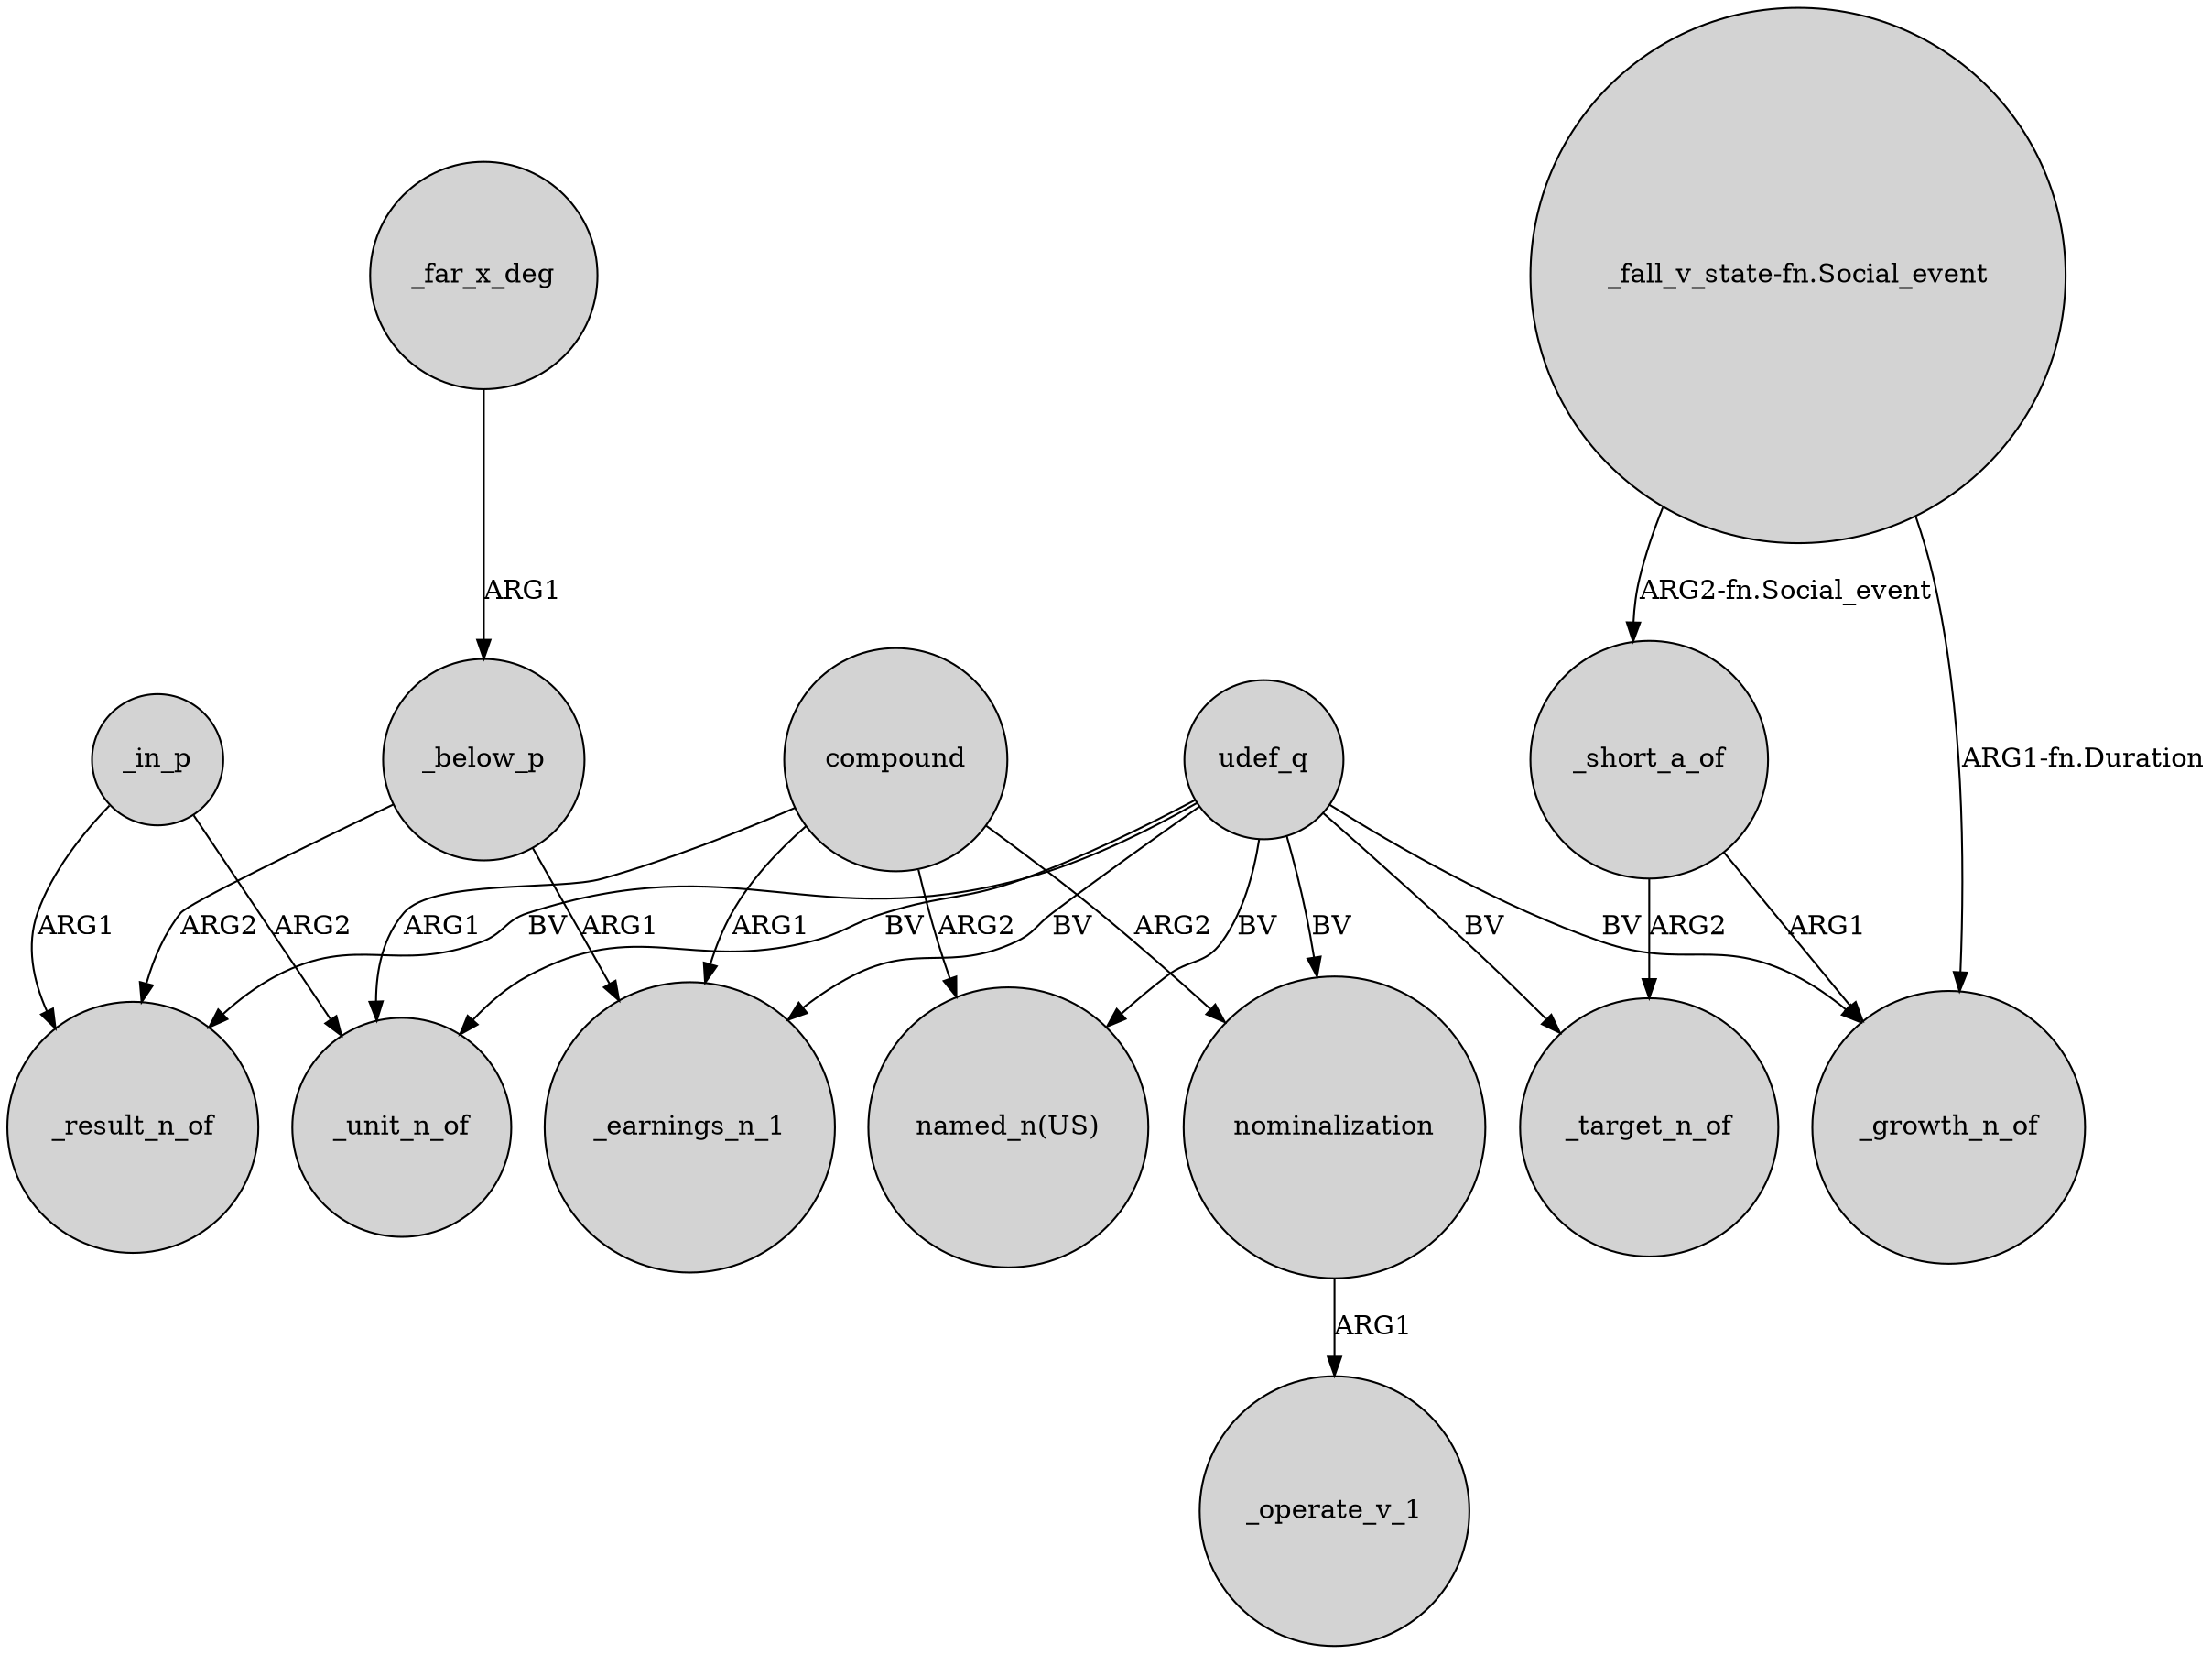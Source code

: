 digraph {
	node [shape=circle style=filled]
	udef_q -> _unit_n_of [label=BV]
	udef_q -> nominalization [label=BV]
	nominalization -> _operate_v_1 [label=ARG1]
	"_fall_v_state-fn.Social_event" -> _growth_n_of [label="ARG1-fn.Duration"]
	_below_p -> _result_n_of [label=ARG2]
	compound -> nominalization [label=ARG2]
	_short_a_of -> _growth_n_of [label=ARG1]
	_in_p -> _unit_n_of [label=ARG2]
	udef_q -> _target_n_of [label=BV]
	udef_q -> _earnings_n_1 [label=BV]
	_in_p -> _result_n_of [label=ARG1]
	udef_q -> _growth_n_of [label=BV]
	_short_a_of -> _target_n_of [label=ARG2]
	_below_p -> _earnings_n_1 [label=ARG1]
	compound -> _earnings_n_1 [label=ARG1]
	"_fall_v_state-fn.Social_event" -> _short_a_of [label="ARG2-fn.Social_event"]
	compound -> _unit_n_of [label=ARG1]
	udef_q -> _result_n_of [label=BV]
	compound -> "named_n(US)" [label=ARG2]
	udef_q -> "named_n(US)" [label=BV]
	_far_x_deg -> _below_p [label=ARG1]
}
